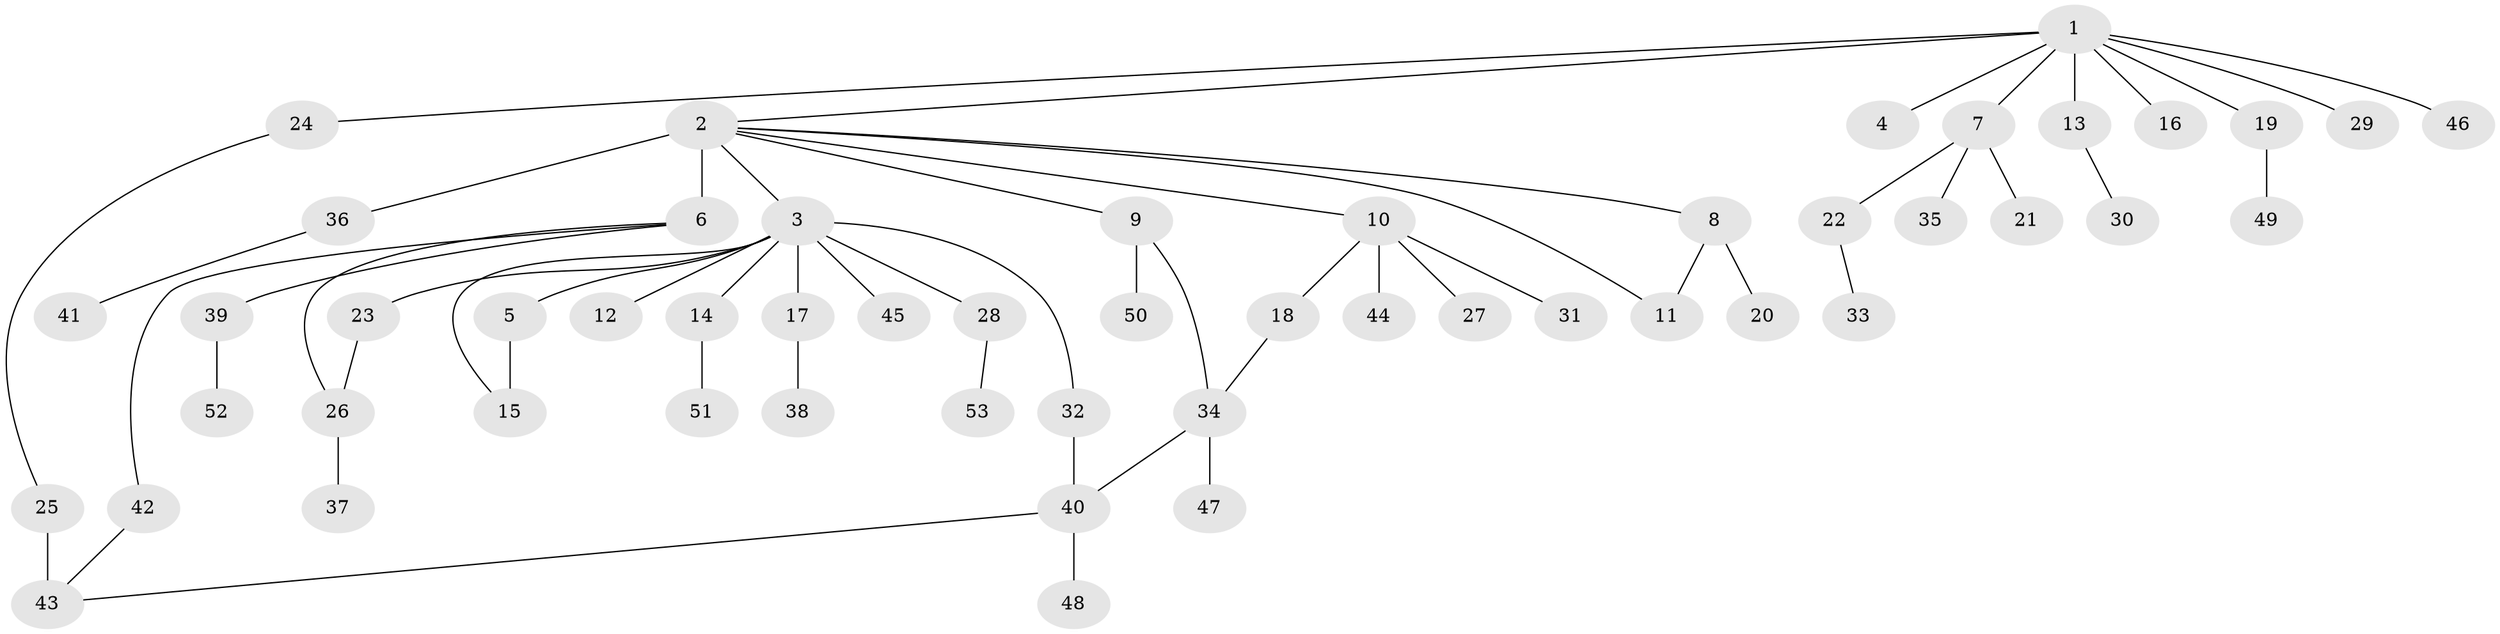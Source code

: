 // original degree distribution, {10: 0.009615384615384616, 21: 0.009615384615384616, 11: 0.009615384615384616, 1: 0.625, 4: 0.038461538461538464, 7: 0.009615384615384616, 5: 0.028846153846153848, 6: 0.019230769230769232, 2: 0.125, 3: 0.125}
// Generated by graph-tools (version 1.1) at 2025/43/03/06/25 01:43:19]
// undirected, 53 vertices, 59 edges
graph export_dot {
graph [start="1"]
  node [color=gray90,style=filled];
  1;
  2;
  3;
  4;
  5;
  6;
  7;
  8;
  9;
  10;
  11;
  12;
  13;
  14;
  15;
  16;
  17;
  18;
  19;
  20;
  21;
  22;
  23;
  24;
  25;
  26;
  27;
  28;
  29;
  30;
  31;
  32;
  33;
  34;
  35;
  36;
  37;
  38;
  39;
  40;
  41;
  42;
  43;
  44;
  45;
  46;
  47;
  48;
  49;
  50;
  51;
  52;
  53;
  1 -- 2 [weight=1.0];
  1 -- 4 [weight=1.0];
  1 -- 7 [weight=1.0];
  1 -- 13 [weight=1.0];
  1 -- 16 [weight=1.0];
  1 -- 19 [weight=1.0];
  1 -- 24 [weight=1.0];
  1 -- 29 [weight=1.0];
  1 -- 46 [weight=1.0];
  2 -- 3 [weight=1.0];
  2 -- 6 [weight=12.0];
  2 -- 8 [weight=1.0];
  2 -- 9 [weight=1.0];
  2 -- 10 [weight=1.0];
  2 -- 11 [weight=2.0];
  2 -- 36 [weight=1.0];
  3 -- 5 [weight=1.0];
  3 -- 12 [weight=1.0];
  3 -- 14 [weight=1.0];
  3 -- 15 [weight=1.0];
  3 -- 17 [weight=1.0];
  3 -- 23 [weight=1.0];
  3 -- 28 [weight=1.0];
  3 -- 32 [weight=1.0];
  3 -- 45 [weight=1.0];
  5 -- 15 [weight=2.0];
  6 -- 26 [weight=1.0];
  6 -- 39 [weight=1.0];
  6 -- 42 [weight=1.0];
  7 -- 21 [weight=3.0];
  7 -- 22 [weight=1.0];
  7 -- 35 [weight=1.0];
  8 -- 11 [weight=1.0];
  8 -- 20 [weight=2.0];
  9 -- 34 [weight=1.0];
  9 -- 50 [weight=1.0];
  10 -- 18 [weight=1.0];
  10 -- 27 [weight=1.0];
  10 -- 31 [weight=1.0];
  10 -- 44 [weight=1.0];
  13 -- 30 [weight=1.0];
  14 -- 51 [weight=1.0];
  17 -- 38 [weight=2.0];
  18 -- 34 [weight=1.0];
  19 -- 49 [weight=1.0];
  22 -- 33 [weight=2.0];
  23 -- 26 [weight=1.0];
  24 -- 25 [weight=1.0];
  25 -- 43 [weight=3.0];
  26 -- 37 [weight=1.0];
  28 -- 53 [weight=1.0];
  32 -- 40 [weight=1.0];
  34 -- 40 [weight=1.0];
  34 -- 47 [weight=1.0];
  36 -- 41 [weight=1.0];
  39 -- 52 [weight=1.0];
  40 -- 43 [weight=1.0];
  40 -- 48 [weight=2.0];
  42 -- 43 [weight=1.0];
}
